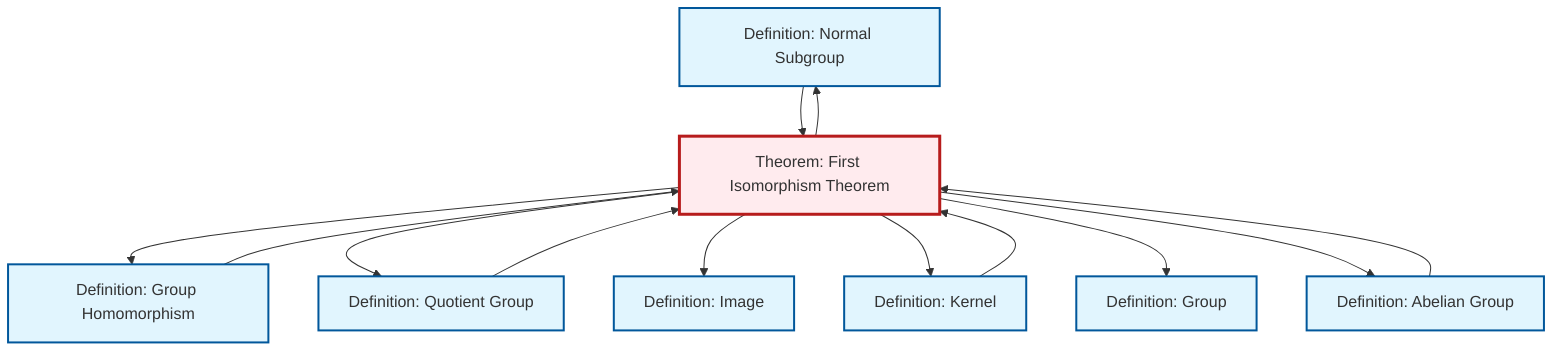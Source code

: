 graph TD
    classDef definition fill:#e1f5fe,stroke:#01579b,stroke-width:2px
    classDef theorem fill:#f3e5f5,stroke:#4a148c,stroke-width:2px
    classDef axiom fill:#fff3e0,stroke:#e65100,stroke-width:2px
    classDef example fill:#e8f5e9,stroke:#1b5e20,stroke-width:2px
    classDef current fill:#ffebee,stroke:#b71c1c,stroke-width:3px
    def-normal-subgroup["Definition: Normal Subgroup"]:::definition
    thm-first-isomorphism["Theorem: First Isomorphism Theorem"]:::theorem
    def-kernel["Definition: Kernel"]:::definition
    def-homomorphism["Definition: Group Homomorphism"]:::definition
    def-quotient-group["Definition: Quotient Group"]:::definition
    def-image["Definition: Image"]:::definition
    def-group["Definition: Group"]:::definition
    def-abelian-group["Definition: Abelian Group"]:::definition
    def-normal-subgroup --> thm-first-isomorphism
    def-abelian-group --> thm-first-isomorphism
    thm-first-isomorphism --> def-homomorphism
    thm-first-isomorphism --> def-normal-subgroup
    thm-first-isomorphism --> def-quotient-group
    def-homomorphism --> thm-first-isomorphism
    thm-first-isomorphism --> def-image
    thm-first-isomorphism --> def-kernel
    thm-first-isomorphism --> def-group
    def-quotient-group --> thm-first-isomorphism
    def-kernel --> thm-first-isomorphism
    thm-first-isomorphism --> def-abelian-group
    class thm-first-isomorphism current